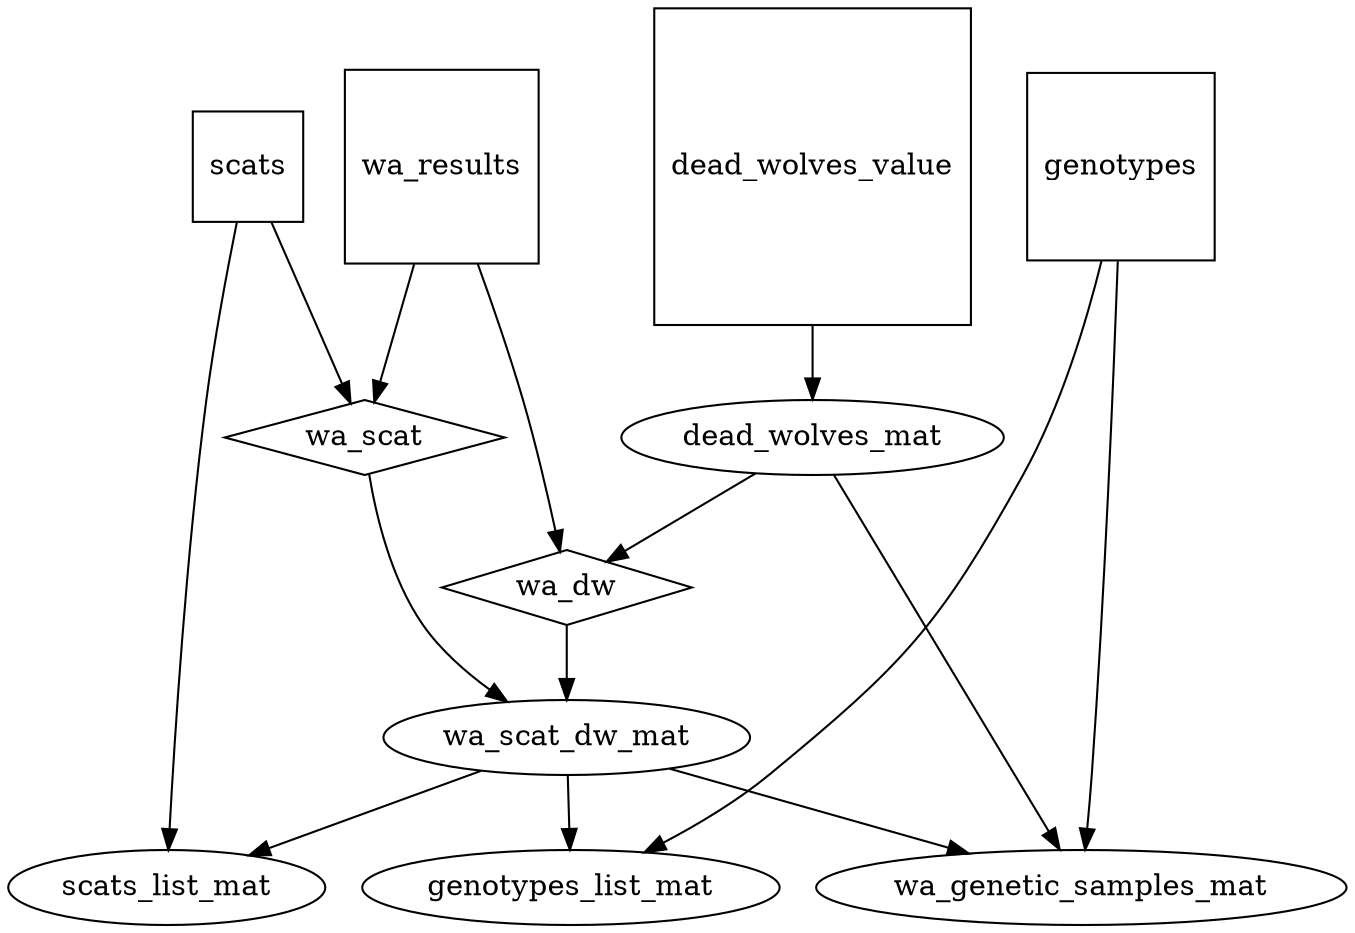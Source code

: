 digraph G {

    // schema of database tables (square), views (diamond) and materialized views (ellipse)
 {
        rank=same;
        scats [shape=square];
        wa_results [shape=square];
        dead_wolves_value [shape=square];
        genotypes [shape=square];
    }

    wa_scat [shape=diamond];
    wa_dw  [shape=diamond];

    // Edges
    scats -> scats_list_mat;
    scats -> wa_scat;

    wa_results -> wa_scat;
    wa_results -> wa_dw;

    wa_dw -> wa_scat_dw_mat;

    wa_scat -> wa_scat_dw_mat;

    dead_wolves_value -> dead_wolves_mat;

    dead_wolves_mat -> wa_dw;
    dead_wolves_mat -> wa_genetic_samples_mat;

    wa_scat_dw_mat -> scats_list_mat;
    wa_scat_dw_mat -> wa_genetic_samples_mat;
    wa_scat_dw_mat -> genotypes_list_mat;

    genotypes -> wa_genetic_samples_mat;
    genotypes -> genotypes_list_mat;

}
